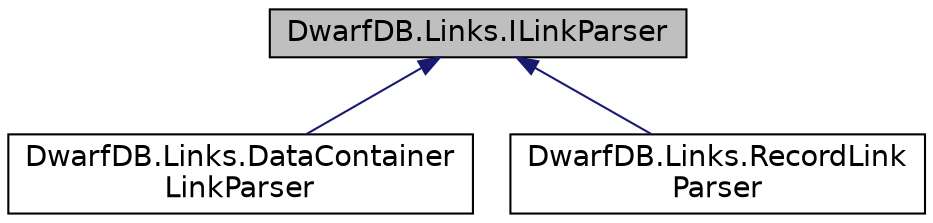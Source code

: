 digraph "DwarfDB.Links.ILinkParser"
{
  edge [fontname="Helvetica",fontsize="14",labelfontname="Helvetica",labelfontsize="14"];
  node [fontname="Helvetica",fontsize="14",shape=record];
  Node1 [label="DwarfDB.Links.ILinkParser",height=0.2,width=0.4,color="black", fillcolor="grey75", style="filled", fontcolor="black"];
  Node1 -> Node2 [dir="back",color="midnightblue",fontsize="14",style="solid",fontname="Helvetica"];
  Node2 [label="DwarfDB.Links.DataContainer\lLinkParser",height=0.2,width=0.4,color="black", fillcolor="white", style="filled",URL="$d6/d93/class_dwarf_d_b_1_1_links_1_1_data_container_link_parser.html",tooltip="A DC link parser Link: ip_address:db_name:dc_name "];
  Node1 -> Node3 [dir="back",color="midnightblue",fontsize="14",style="solid",fontname="Helvetica"];
  Node3 [label="DwarfDB.Links.RecordLink\lParser",height=0.2,width=0.4,color="black", fillcolor="white", style="filled",URL="$d4/da5/class_dwarf_d_b_1_1_links_1_1_record_link_parser.html",tooltip="A Record link parser Link: ip_address:db_name:dc_name:rec_hash "];
}
